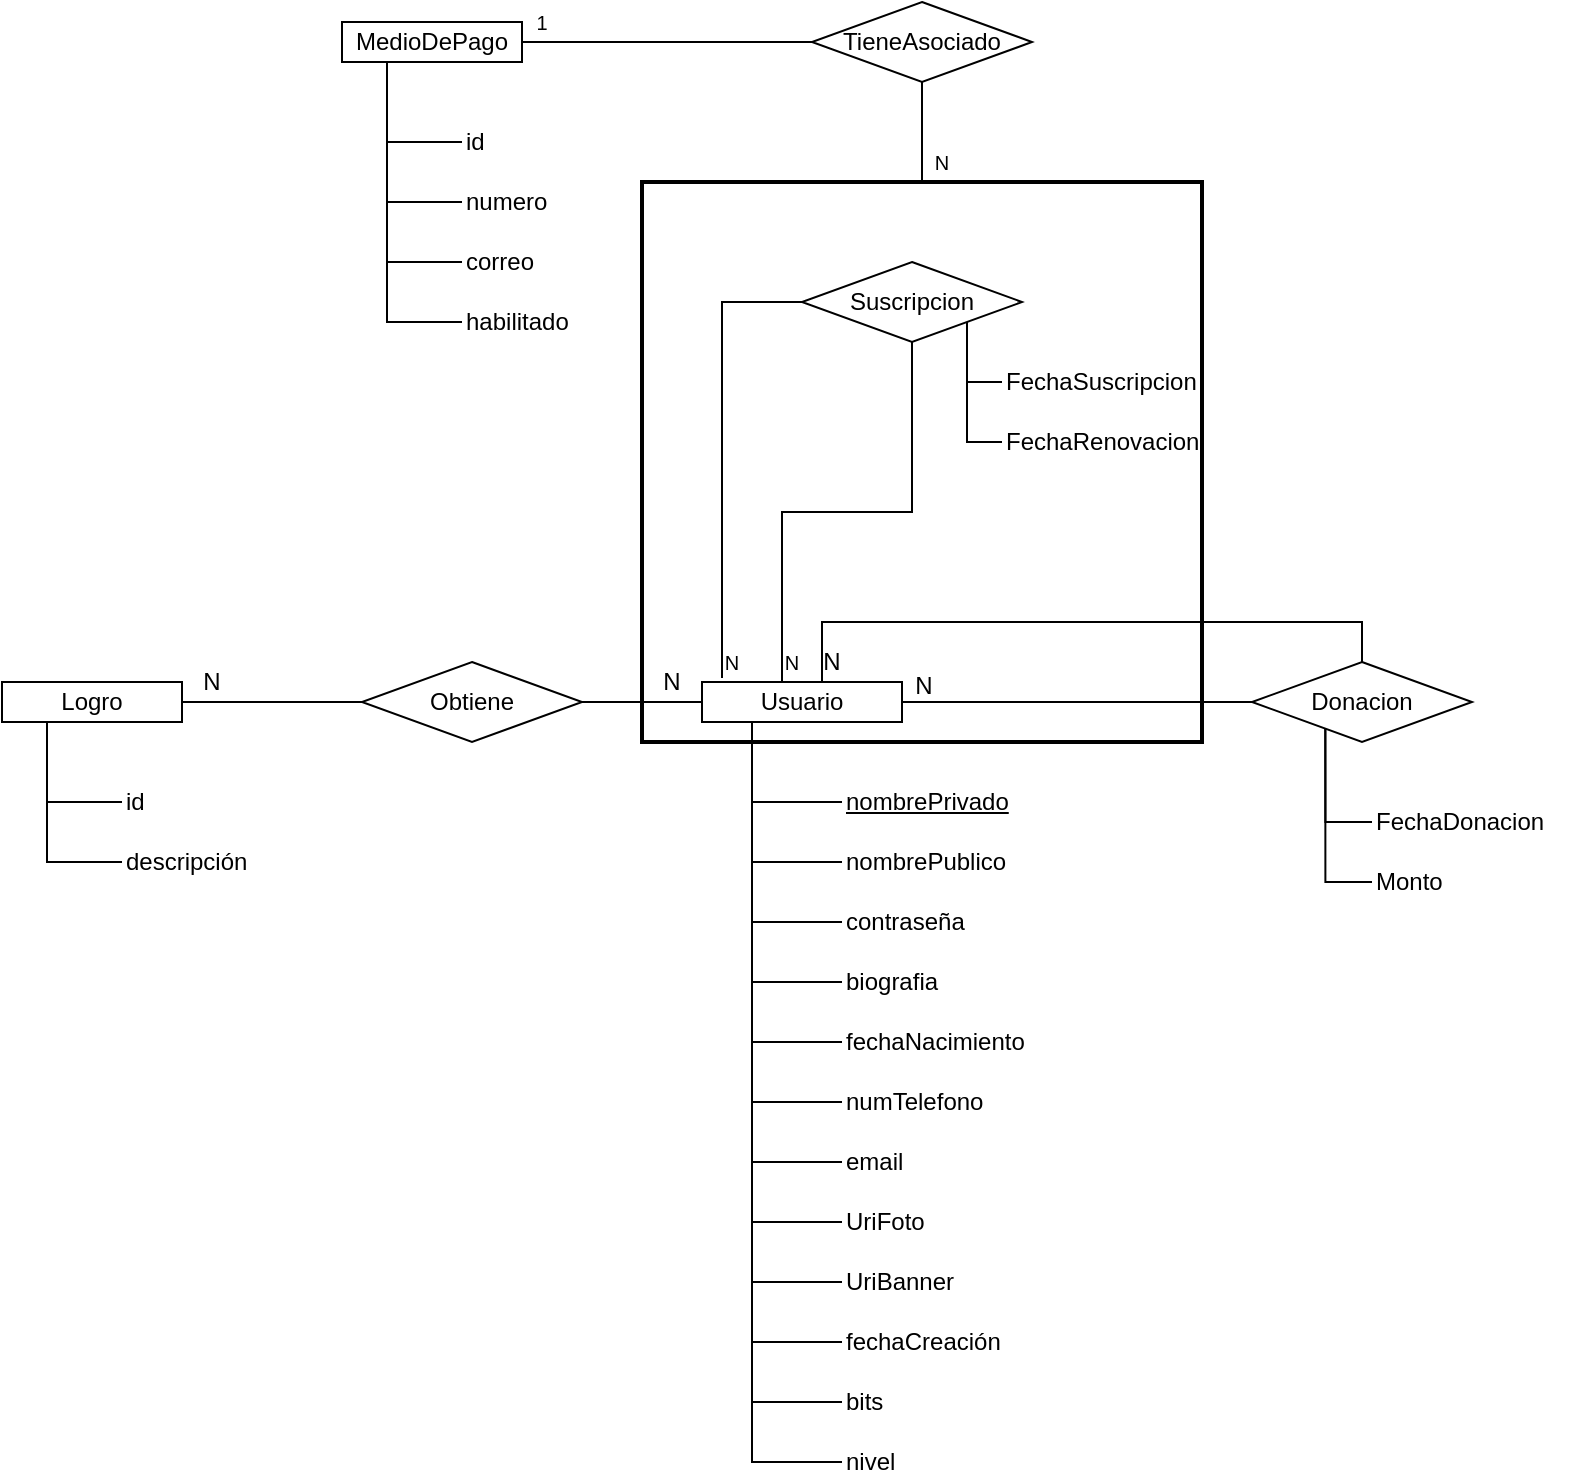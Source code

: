<mxfile version="18.0.7" type="device"><diagram id="gyxI-lUqfUEs2V3jG0Je" name="Page-1"><mxGraphModel dx="1426" dy="1930" grid="1" gridSize="10" guides="1" tooltips="1" connect="1" arrows="1" fold="1" page="1" pageScale="1" pageWidth="850" pageHeight="1100" math="0" shadow="0"><root><mxCell id="0"/><mxCell id="1" parent="0"/><mxCell id="cmgvdEAQmoXlq0hkeJHh-30" value="" style="group" vertex="1" connectable="0" parent="1"><mxGeometry x="430" y="190" width="155" height="400" as="geometry"/></mxCell><mxCell id="cmgvdEAQmoXlq0hkeJHh-1" value="Usuario" style="whiteSpace=wrap;html=1;" vertex="1" parent="cmgvdEAQmoXlq0hkeJHh-30"><mxGeometry x="-20" width="100" height="20" as="geometry"/></mxCell><mxCell id="cmgvdEAQmoXlq0hkeJHh-2" value="nombrePrivado" style="text;html=1;strokeColor=none;fillColor=none;align=left;verticalAlign=middle;whiteSpace=wrap;rounded=0;fontStyle=4" vertex="1" parent="cmgvdEAQmoXlq0hkeJHh-30"><mxGeometry x="50" y="50" width="105" height="20" as="geometry"/></mxCell><mxCell id="cmgvdEAQmoXlq0hkeJHh-18" style="edgeStyle=orthogonalEdgeStyle;rounded=0;orthogonalLoop=1;jettySize=auto;html=1;exitX=0.25;exitY=1;exitDx=0;exitDy=0;entryX=0;entryY=0.5;entryDx=0;entryDy=0;endArrow=none;endFill=0;strokeWidth=1;" edge="1" parent="cmgvdEAQmoXlq0hkeJHh-30" source="cmgvdEAQmoXlq0hkeJHh-1" target="cmgvdEAQmoXlq0hkeJHh-2"><mxGeometry relative="1" as="geometry"/></mxCell><mxCell id="cmgvdEAQmoXlq0hkeJHh-3" value="nombrePublico" style="text;html=1;strokeColor=none;fillColor=none;align=left;verticalAlign=middle;whiteSpace=wrap;rounded=0;" vertex="1" parent="cmgvdEAQmoXlq0hkeJHh-30"><mxGeometry x="50" y="80" width="105" height="20" as="geometry"/></mxCell><mxCell id="cmgvdEAQmoXlq0hkeJHh-19" style="edgeStyle=orthogonalEdgeStyle;rounded=0;orthogonalLoop=1;jettySize=auto;html=1;exitX=0.25;exitY=1;exitDx=0;exitDy=0;entryX=0;entryY=0.5;entryDx=0;entryDy=0;endArrow=none;endFill=0;strokeWidth=1;" edge="1" parent="cmgvdEAQmoXlq0hkeJHh-30" source="cmgvdEAQmoXlq0hkeJHh-1" target="cmgvdEAQmoXlq0hkeJHh-3"><mxGeometry relative="1" as="geometry"/></mxCell><mxCell id="cmgvdEAQmoXlq0hkeJHh-4" value="contraseña" style="text;html=1;strokeColor=none;fillColor=none;align=left;verticalAlign=middle;whiteSpace=wrap;rounded=0;" vertex="1" parent="cmgvdEAQmoXlq0hkeJHh-30"><mxGeometry x="50" y="110" width="105" height="20" as="geometry"/></mxCell><mxCell id="cmgvdEAQmoXlq0hkeJHh-20" style="edgeStyle=orthogonalEdgeStyle;rounded=0;orthogonalLoop=1;jettySize=auto;html=1;exitX=0.25;exitY=1;exitDx=0;exitDy=0;entryX=0;entryY=0.5;entryDx=0;entryDy=0;endArrow=none;endFill=0;strokeWidth=1;" edge="1" parent="cmgvdEAQmoXlq0hkeJHh-30" source="cmgvdEAQmoXlq0hkeJHh-1" target="cmgvdEAQmoXlq0hkeJHh-4"><mxGeometry relative="1" as="geometry"/></mxCell><mxCell id="cmgvdEAQmoXlq0hkeJHh-5" value="biografia" style="text;html=1;strokeColor=none;fillColor=none;align=left;verticalAlign=middle;whiteSpace=wrap;rounded=0;" vertex="1" parent="cmgvdEAQmoXlq0hkeJHh-30"><mxGeometry x="50" y="140" width="105" height="20" as="geometry"/></mxCell><mxCell id="cmgvdEAQmoXlq0hkeJHh-21" style="edgeStyle=orthogonalEdgeStyle;rounded=0;orthogonalLoop=1;jettySize=auto;html=1;exitX=0.25;exitY=1;exitDx=0;exitDy=0;entryX=0;entryY=0.5;entryDx=0;entryDy=0;endArrow=none;endFill=0;strokeWidth=1;" edge="1" parent="cmgvdEAQmoXlq0hkeJHh-30" source="cmgvdEAQmoXlq0hkeJHh-1" target="cmgvdEAQmoXlq0hkeJHh-5"><mxGeometry relative="1" as="geometry"/></mxCell><mxCell id="cmgvdEAQmoXlq0hkeJHh-6" value="fechaNacimiento" style="text;html=1;strokeColor=none;fillColor=none;align=left;verticalAlign=middle;whiteSpace=wrap;rounded=0;" vertex="1" parent="cmgvdEAQmoXlq0hkeJHh-30"><mxGeometry x="50" y="170" width="105" height="20" as="geometry"/></mxCell><mxCell id="cmgvdEAQmoXlq0hkeJHh-22" style="edgeStyle=orthogonalEdgeStyle;rounded=0;orthogonalLoop=1;jettySize=auto;html=1;exitX=0.25;exitY=1;exitDx=0;exitDy=0;entryX=0;entryY=0.5;entryDx=0;entryDy=0;endArrow=none;endFill=0;strokeWidth=1;" edge="1" parent="cmgvdEAQmoXlq0hkeJHh-30" source="cmgvdEAQmoXlq0hkeJHh-1" target="cmgvdEAQmoXlq0hkeJHh-6"><mxGeometry relative="1" as="geometry"/></mxCell><mxCell id="cmgvdEAQmoXlq0hkeJHh-7" value="numTelefono" style="text;html=1;strokeColor=none;fillColor=none;align=left;verticalAlign=middle;whiteSpace=wrap;rounded=0;" vertex="1" parent="cmgvdEAQmoXlq0hkeJHh-30"><mxGeometry x="50" y="200" width="105" height="20" as="geometry"/></mxCell><mxCell id="cmgvdEAQmoXlq0hkeJHh-23" style="edgeStyle=orthogonalEdgeStyle;rounded=0;orthogonalLoop=1;jettySize=auto;html=1;exitX=0.25;exitY=1;exitDx=0;exitDy=0;entryX=0;entryY=0.5;entryDx=0;entryDy=0;endArrow=none;endFill=0;strokeWidth=1;" edge="1" parent="cmgvdEAQmoXlq0hkeJHh-30" source="cmgvdEAQmoXlq0hkeJHh-1" target="cmgvdEAQmoXlq0hkeJHh-7"><mxGeometry relative="1" as="geometry"/></mxCell><mxCell id="cmgvdEAQmoXlq0hkeJHh-8" value="email" style="text;html=1;strokeColor=none;fillColor=none;align=left;verticalAlign=middle;whiteSpace=wrap;rounded=0;" vertex="1" parent="cmgvdEAQmoXlq0hkeJHh-30"><mxGeometry x="50" y="230" width="105" height="20" as="geometry"/></mxCell><mxCell id="cmgvdEAQmoXlq0hkeJHh-24" style="edgeStyle=orthogonalEdgeStyle;rounded=0;orthogonalLoop=1;jettySize=auto;html=1;exitX=0.25;exitY=1;exitDx=0;exitDy=0;entryX=0;entryY=0.5;entryDx=0;entryDy=0;endArrow=none;endFill=0;strokeWidth=1;" edge="1" parent="cmgvdEAQmoXlq0hkeJHh-30" source="cmgvdEAQmoXlq0hkeJHh-1" target="cmgvdEAQmoXlq0hkeJHh-8"><mxGeometry relative="1" as="geometry"/></mxCell><mxCell id="cmgvdEAQmoXlq0hkeJHh-9" value="UriFoto" style="text;html=1;strokeColor=none;fillColor=none;align=left;verticalAlign=middle;whiteSpace=wrap;rounded=0;" vertex="1" parent="cmgvdEAQmoXlq0hkeJHh-30"><mxGeometry x="50" y="260" width="105" height="20" as="geometry"/></mxCell><mxCell id="cmgvdEAQmoXlq0hkeJHh-25" style="edgeStyle=orthogonalEdgeStyle;rounded=0;orthogonalLoop=1;jettySize=auto;html=1;exitX=0.25;exitY=1;exitDx=0;exitDy=0;entryX=0;entryY=0.5;entryDx=0;entryDy=0;endArrow=none;endFill=0;strokeWidth=1;" edge="1" parent="cmgvdEAQmoXlq0hkeJHh-30" source="cmgvdEAQmoXlq0hkeJHh-1" target="cmgvdEAQmoXlq0hkeJHh-9"><mxGeometry relative="1" as="geometry"/></mxCell><mxCell id="cmgvdEAQmoXlq0hkeJHh-10" value="UriBanner" style="text;html=1;strokeColor=none;fillColor=none;align=left;verticalAlign=middle;whiteSpace=wrap;rounded=0;" vertex="1" parent="cmgvdEAQmoXlq0hkeJHh-30"><mxGeometry x="50" y="290" width="105" height="20" as="geometry"/></mxCell><mxCell id="cmgvdEAQmoXlq0hkeJHh-26" style="edgeStyle=orthogonalEdgeStyle;rounded=0;orthogonalLoop=1;jettySize=auto;html=1;exitX=0.25;exitY=1;exitDx=0;exitDy=0;entryX=0;entryY=0.5;entryDx=0;entryDy=0;endArrow=none;endFill=0;strokeWidth=1;" edge="1" parent="cmgvdEAQmoXlq0hkeJHh-30" source="cmgvdEAQmoXlq0hkeJHh-1" target="cmgvdEAQmoXlq0hkeJHh-10"><mxGeometry relative="1" as="geometry"/></mxCell><mxCell id="cmgvdEAQmoXlq0hkeJHh-11" value="fechaCreación" style="text;html=1;strokeColor=none;fillColor=none;align=left;verticalAlign=middle;whiteSpace=wrap;rounded=0;" vertex="1" parent="cmgvdEAQmoXlq0hkeJHh-30"><mxGeometry x="50" y="320" width="105" height="20" as="geometry"/></mxCell><mxCell id="cmgvdEAQmoXlq0hkeJHh-27" style="edgeStyle=orthogonalEdgeStyle;rounded=0;orthogonalLoop=1;jettySize=auto;html=1;exitX=0.25;exitY=1;exitDx=0;exitDy=0;entryX=0;entryY=0.5;entryDx=0;entryDy=0;endArrow=none;endFill=0;strokeWidth=1;" edge="1" parent="cmgvdEAQmoXlq0hkeJHh-30" source="cmgvdEAQmoXlq0hkeJHh-1" target="cmgvdEAQmoXlq0hkeJHh-11"><mxGeometry relative="1" as="geometry"/></mxCell><mxCell id="cmgvdEAQmoXlq0hkeJHh-12" value="bits" style="text;html=1;strokeColor=none;fillColor=none;align=left;verticalAlign=middle;whiteSpace=wrap;rounded=0;" vertex="1" parent="cmgvdEAQmoXlq0hkeJHh-30"><mxGeometry x="50" y="350" width="105" height="20" as="geometry"/></mxCell><mxCell id="cmgvdEAQmoXlq0hkeJHh-28" style="edgeStyle=orthogonalEdgeStyle;rounded=0;orthogonalLoop=1;jettySize=auto;html=1;exitX=0.25;exitY=1;exitDx=0;exitDy=0;entryX=0;entryY=0.5;entryDx=0;entryDy=0;endArrow=none;endFill=0;strokeWidth=1;" edge="1" parent="cmgvdEAQmoXlq0hkeJHh-30" source="cmgvdEAQmoXlq0hkeJHh-1" target="cmgvdEAQmoXlq0hkeJHh-12"><mxGeometry relative="1" as="geometry"/></mxCell><mxCell id="cmgvdEAQmoXlq0hkeJHh-13" value="nivel" style="text;html=1;strokeColor=none;fillColor=none;align=left;verticalAlign=middle;whiteSpace=wrap;rounded=0;" vertex="1" parent="cmgvdEAQmoXlq0hkeJHh-30"><mxGeometry x="50" y="380" width="105" height="20" as="geometry"/></mxCell><mxCell id="cmgvdEAQmoXlq0hkeJHh-29" style="edgeStyle=orthogonalEdgeStyle;rounded=0;orthogonalLoop=1;jettySize=auto;html=1;exitX=0.25;exitY=1;exitDx=0;exitDy=0;entryX=0;entryY=0.5;entryDx=0;entryDy=0;endArrow=none;endFill=0;strokeWidth=1;" edge="1" parent="cmgvdEAQmoXlq0hkeJHh-30" source="cmgvdEAQmoXlq0hkeJHh-1" target="cmgvdEAQmoXlq0hkeJHh-13"><mxGeometry relative="1" as="geometry"/></mxCell><mxCell id="cmgvdEAQmoXlq0hkeJHh-61" value="N" style="text;html=1;strokeColor=none;fillColor=none;align=center;verticalAlign=middle;whiteSpace=wrap;rounded=0;" vertex="1" parent="cmgvdEAQmoXlq0hkeJHh-30"><mxGeometry x="76" y="-8" width="30" height="20" as="geometry"/></mxCell><mxCell id="cmgvdEAQmoXlq0hkeJHh-60" style="edgeStyle=orthogonalEdgeStyle;rounded=0;orthogonalLoop=1;jettySize=auto;html=1;entryX=1;entryY=0.5;entryDx=0;entryDy=0;endArrow=none;endFill=0;strokeWidth=1;" edge="1" parent="1" source="cmgvdEAQmoXlq0hkeJHh-32" target="cmgvdEAQmoXlq0hkeJHh-1"><mxGeometry relative="1" as="geometry"/></mxCell><mxCell id="cmgvdEAQmoXlq0hkeJHh-32" value="Donacion" style="rhombus;whiteSpace=wrap;html=1;" vertex="1" parent="1"><mxGeometry x="685" y="180" width="110" height="40" as="geometry"/></mxCell><mxCell id="cmgvdEAQmoXlq0hkeJHh-33" value="FechaDonacion" style="text;html=1;strokeColor=none;fillColor=none;align=left;verticalAlign=middle;whiteSpace=wrap;rounded=0;" vertex="1" parent="1"><mxGeometry x="745" y="250" width="105" height="20" as="geometry"/></mxCell><mxCell id="cmgvdEAQmoXlq0hkeJHh-34" style="edgeStyle=orthogonalEdgeStyle;rounded=0;orthogonalLoop=1;jettySize=auto;html=1;exitX=0.25;exitY=1;exitDx=0;exitDy=0;entryX=0;entryY=0.5;entryDx=0;entryDy=0;endArrow=none;endFill=0;strokeWidth=1;" edge="1" parent="1" source="cmgvdEAQmoXlq0hkeJHh-32" target="cmgvdEAQmoXlq0hkeJHh-33"><mxGeometry relative="1" as="geometry"/></mxCell><mxCell id="cmgvdEAQmoXlq0hkeJHh-35" value="Monto" style="text;html=1;strokeColor=none;fillColor=none;align=left;verticalAlign=middle;whiteSpace=wrap;rounded=0;" vertex="1" parent="1"><mxGeometry x="745" y="280" width="105" height="20" as="geometry"/></mxCell><mxCell id="cmgvdEAQmoXlq0hkeJHh-36" style="edgeStyle=orthogonalEdgeStyle;rounded=0;orthogonalLoop=1;jettySize=auto;html=1;exitX=0.25;exitY=1;exitDx=0;exitDy=0;entryX=0;entryY=0.5;entryDx=0;entryDy=0;endArrow=none;endFill=0;strokeWidth=1;" edge="1" parent="1" source="cmgvdEAQmoXlq0hkeJHh-32" target="cmgvdEAQmoXlq0hkeJHh-35"><mxGeometry relative="1" as="geometry"/></mxCell><mxCell id="cmgvdEAQmoXlq0hkeJHh-59" style="edgeStyle=orthogonalEdgeStyle;rounded=0;orthogonalLoop=1;jettySize=auto;html=1;entryX=0.5;entryY=0;entryDx=0;entryDy=0;endArrow=none;endFill=0;strokeWidth=1;" edge="1" parent="1" source="cmgvdEAQmoXlq0hkeJHh-1" target="cmgvdEAQmoXlq0hkeJHh-32"><mxGeometry relative="1" as="geometry"><Array as="points"><mxPoint x="470" y="160"/><mxPoint x="740" y="160"/></Array></mxGeometry></mxCell><mxCell id="cmgvdEAQmoXlq0hkeJHh-62" value="N" style="text;html=1;strokeColor=none;fillColor=none;align=center;verticalAlign=middle;whiteSpace=wrap;rounded=0;" vertex="1" parent="1"><mxGeometry x="460" y="170" width="30" height="20" as="geometry"/></mxCell><mxCell id="cmgvdEAQmoXlq0hkeJHh-63" value="Logro" style="whiteSpace=wrap;html=1;" vertex="1" parent="1"><mxGeometry x="60" y="190" width="90" height="20" as="geometry"/></mxCell><mxCell id="cmgvdEAQmoXlq0hkeJHh-64" value="id" style="text;html=1;strokeColor=none;fillColor=none;align=left;verticalAlign=middle;whiteSpace=wrap;rounded=0;" vertex="1" parent="1"><mxGeometry x="120" y="240" width="40" height="20" as="geometry"/></mxCell><mxCell id="cmgvdEAQmoXlq0hkeJHh-65" style="edgeStyle=orthogonalEdgeStyle;rounded=0;orthogonalLoop=1;jettySize=auto;html=1;exitX=0.25;exitY=1;exitDx=0;exitDy=0;entryX=0;entryY=0.5;entryDx=0;entryDy=0;endArrow=none;endFill=0;strokeWidth=1;" edge="1" parent="1" source="cmgvdEAQmoXlq0hkeJHh-63" target="cmgvdEAQmoXlq0hkeJHh-64"><mxGeometry relative="1" as="geometry"/></mxCell><mxCell id="cmgvdEAQmoXlq0hkeJHh-66" value="descripción" style="text;html=1;strokeColor=none;fillColor=none;align=left;verticalAlign=middle;whiteSpace=wrap;rounded=0;" vertex="1" parent="1"><mxGeometry x="120" y="270" width="70" height="20" as="geometry"/></mxCell><mxCell id="cmgvdEAQmoXlq0hkeJHh-67" style="edgeStyle=orthogonalEdgeStyle;rounded=0;orthogonalLoop=1;jettySize=auto;html=1;exitX=0.25;exitY=1;exitDx=0;exitDy=0;entryX=0;entryY=0.5;entryDx=0;entryDy=0;endArrow=none;endFill=0;strokeWidth=1;" edge="1" parent="1" source="cmgvdEAQmoXlq0hkeJHh-63" target="cmgvdEAQmoXlq0hkeJHh-66"><mxGeometry relative="1" as="geometry"/></mxCell><mxCell id="cmgvdEAQmoXlq0hkeJHh-74" style="edgeStyle=orthogonalEdgeStyle;rounded=0;orthogonalLoop=1;jettySize=auto;html=1;entryX=1;entryY=0.5;entryDx=0;entryDy=0;endArrow=none;endFill=0;strokeWidth=1;" edge="1" parent="1" source="cmgvdEAQmoXlq0hkeJHh-68" target="cmgvdEAQmoXlq0hkeJHh-63"><mxGeometry relative="1" as="geometry"/></mxCell><mxCell id="cmgvdEAQmoXlq0hkeJHh-68" value="Obtiene" style="rhombus;whiteSpace=wrap;html=1;" vertex="1" parent="1"><mxGeometry x="240" y="180" width="110" height="40" as="geometry"/></mxCell><mxCell id="cmgvdEAQmoXlq0hkeJHh-73" style="edgeStyle=orthogonalEdgeStyle;rounded=0;orthogonalLoop=1;jettySize=auto;html=1;entryX=1;entryY=0.5;entryDx=0;entryDy=0;endArrow=none;endFill=0;strokeWidth=1;" edge="1" parent="1" source="cmgvdEAQmoXlq0hkeJHh-1" target="cmgvdEAQmoXlq0hkeJHh-68"><mxGeometry relative="1" as="geometry"/></mxCell><mxCell id="cmgvdEAQmoXlq0hkeJHh-75" value="N" style="text;html=1;strokeColor=none;fillColor=none;align=center;verticalAlign=middle;whiteSpace=wrap;rounded=0;" vertex="1" parent="1"><mxGeometry x="380" y="180" width="30" height="20" as="geometry"/></mxCell><mxCell id="cmgvdEAQmoXlq0hkeJHh-76" value="N" style="text;html=1;strokeColor=none;fillColor=none;align=center;verticalAlign=middle;whiteSpace=wrap;rounded=0;" vertex="1" parent="1"><mxGeometry x="150" y="180" width="30" height="20" as="geometry"/></mxCell><mxCell id="cmgvdEAQmoXlq0hkeJHh-85" style="edgeStyle=orthogonalEdgeStyle;rounded=0;orthogonalLoop=1;jettySize=auto;html=1;exitX=0.25;exitY=1;exitDx=0;exitDy=0;entryX=0;entryY=0.5;entryDx=0;entryDy=0;endArrow=none;endFill=0;strokeWidth=1;" edge="1" parent="1" source="cmgvdEAQmoXlq0hkeJHh-77" target="cmgvdEAQmoXlq0hkeJHh-83"><mxGeometry relative="1" as="geometry"/></mxCell><mxCell id="cmgvdEAQmoXlq0hkeJHh-86" style="edgeStyle=orthogonalEdgeStyle;rounded=0;orthogonalLoop=1;jettySize=auto;html=1;exitX=0.25;exitY=1;exitDx=0;exitDy=0;entryX=0;entryY=0.5;entryDx=0;entryDy=0;endArrow=none;endFill=0;strokeWidth=1;" edge="1" parent="1" source="cmgvdEAQmoXlq0hkeJHh-77" target="cmgvdEAQmoXlq0hkeJHh-84"><mxGeometry relative="1" as="geometry"/></mxCell><mxCell id="cmgvdEAQmoXlq0hkeJHh-110" style="edgeStyle=orthogonalEdgeStyle;rounded=0;orthogonalLoop=1;jettySize=auto;html=1;entryX=0;entryY=0.5;entryDx=0;entryDy=0;fontSize=10;endArrow=none;endFill=0;strokeWidth=1;" edge="1" parent="1" source="cmgvdEAQmoXlq0hkeJHh-77" target="cmgvdEAQmoXlq0hkeJHh-107"><mxGeometry relative="1" as="geometry"/></mxCell><mxCell id="cmgvdEAQmoXlq0hkeJHh-77" value="MedioDePago" style="whiteSpace=wrap;html=1;" vertex="1" parent="1"><mxGeometry x="230" y="-140" width="90" height="20" as="geometry"/></mxCell><mxCell id="cmgvdEAQmoXlq0hkeJHh-78" value="id" style="text;html=1;strokeColor=none;fillColor=none;align=left;verticalAlign=middle;whiteSpace=wrap;rounded=0;" vertex="1" parent="1"><mxGeometry x="290" y="-90" width="40" height="20" as="geometry"/></mxCell><mxCell id="cmgvdEAQmoXlq0hkeJHh-79" style="edgeStyle=orthogonalEdgeStyle;rounded=0;orthogonalLoop=1;jettySize=auto;html=1;exitX=0.25;exitY=1;exitDx=0;exitDy=0;entryX=0;entryY=0.5;entryDx=0;entryDy=0;endArrow=none;endFill=0;strokeWidth=1;" edge="1" parent="1" source="cmgvdEAQmoXlq0hkeJHh-77" target="cmgvdEAQmoXlq0hkeJHh-78"><mxGeometry relative="1" as="geometry"/></mxCell><mxCell id="cmgvdEAQmoXlq0hkeJHh-80" value="numero" style="text;html=1;strokeColor=none;fillColor=none;align=left;verticalAlign=middle;whiteSpace=wrap;rounded=0;" vertex="1" parent="1"><mxGeometry x="290" y="-60" width="70" height="20" as="geometry"/></mxCell><mxCell id="cmgvdEAQmoXlq0hkeJHh-81" style="edgeStyle=orthogonalEdgeStyle;rounded=0;orthogonalLoop=1;jettySize=auto;html=1;exitX=0.25;exitY=1;exitDx=0;exitDy=0;entryX=0;entryY=0.5;entryDx=0;entryDy=0;endArrow=none;endFill=0;strokeWidth=1;" edge="1" parent="1" source="cmgvdEAQmoXlq0hkeJHh-77" target="cmgvdEAQmoXlq0hkeJHh-80"><mxGeometry relative="1" as="geometry"/></mxCell><mxCell id="cmgvdEAQmoXlq0hkeJHh-83" value="correo" style="text;html=1;strokeColor=none;fillColor=none;align=left;verticalAlign=middle;whiteSpace=wrap;rounded=0;" vertex="1" parent="1"><mxGeometry x="290" y="-30" width="70" height="20" as="geometry"/></mxCell><mxCell id="cmgvdEAQmoXlq0hkeJHh-84" value="habilitado" style="text;html=1;strokeColor=none;fillColor=none;align=left;verticalAlign=middle;whiteSpace=wrap;rounded=0;" vertex="1" parent="1"><mxGeometry x="290" width="70" height="20" as="geometry"/></mxCell><mxCell id="cmgvdEAQmoXlq0hkeJHh-100" style="edgeStyle=orthogonalEdgeStyle;rounded=0;orthogonalLoop=1;jettySize=auto;html=1;exitX=1;exitY=1;exitDx=0;exitDy=0;entryX=0;entryY=0.5;entryDx=0;entryDy=0;endArrow=none;endFill=0;strokeWidth=1;" edge="1" parent="1" source="cmgvdEAQmoXlq0hkeJHh-87" target="cmgvdEAQmoXlq0hkeJHh-90"><mxGeometry relative="1" as="geometry"><Array as="points"><mxPoint x="543" y="70"/></Array></mxGeometry></mxCell><mxCell id="cmgvdEAQmoXlq0hkeJHh-101" style="edgeStyle=orthogonalEdgeStyle;rounded=0;orthogonalLoop=1;jettySize=auto;html=1;exitX=1;exitY=1;exitDx=0;exitDy=0;entryX=0;entryY=0.5;entryDx=0;entryDy=0;endArrow=none;endFill=0;strokeWidth=1;" edge="1" parent="1" source="cmgvdEAQmoXlq0hkeJHh-87" target="cmgvdEAQmoXlq0hkeJHh-88"><mxGeometry relative="1" as="geometry"><Array as="points"><mxPoint x="543" y="40"/></Array></mxGeometry></mxCell><mxCell id="cmgvdEAQmoXlq0hkeJHh-104" style="edgeStyle=orthogonalEdgeStyle;rounded=0;orthogonalLoop=1;jettySize=auto;html=1;entryX=0.1;entryY=-0.1;entryDx=0;entryDy=0;entryPerimeter=0;endArrow=none;endFill=0;strokeWidth=1;" edge="1" parent="1" source="cmgvdEAQmoXlq0hkeJHh-87" target="cmgvdEAQmoXlq0hkeJHh-1"><mxGeometry relative="1" as="geometry"><Array as="points"><mxPoint x="420"/></Array></mxGeometry></mxCell><mxCell id="cmgvdEAQmoXlq0hkeJHh-87" value="Suscripcion" style="rhombus;whiteSpace=wrap;html=1;" vertex="1" parent="1"><mxGeometry x="460" y="-20" width="110" height="40" as="geometry"/></mxCell><mxCell id="cmgvdEAQmoXlq0hkeJHh-88" value="FechaSuscripcion" style="text;html=1;strokeColor=none;fillColor=none;align=left;verticalAlign=middle;whiteSpace=wrap;rounded=0;" vertex="1" parent="1"><mxGeometry x="560" y="30" width="105" height="20" as="geometry"/></mxCell><mxCell id="cmgvdEAQmoXlq0hkeJHh-90" value="FechaRenovacion" style="text;html=1;strokeColor=none;fillColor=none;align=left;verticalAlign=middle;whiteSpace=wrap;rounded=0;" vertex="1" parent="1"><mxGeometry x="560" y="60" width="105" height="20" as="geometry"/></mxCell><mxCell id="cmgvdEAQmoXlq0hkeJHh-102" value="" style="whiteSpace=wrap;html=1;aspect=fixed;fillColor=none;strokeWidth=2;" vertex="1" parent="1"><mxGeometry x="380" y="-60" width="280" height="280" as="geometry"/></mxCell><mxCell id="cmgvdEAQmoXlq0hkeJHh-97" style="edgeStyle=orthogonalEdgeStyle;rounded=0;orthogonalLoop=1;jettySize=auto;html=1;entryX=0.5;entryY=1;entryDx=0;entryDy=0;endArrow=none;endFill=0;strokeWidth=1;" edge="1" parent="1" source="cmgvdEAQmoXlq0hkeJHh-1" target="cmgvdEAQmoXlq0hkeJHh-87"><mxGeometry relative="1" as="geometry"><Array as="points"><mxPoint x="450" y="105"/><mxPoint x="515" y="105"/></Array></mxGeometry></mxCell><mxCell id="cmgvdEAQmoXlq0hkeJHh-105" value="N" style="text;html=1;strokeColor=none;fillColor=none;align=center;verticalAlign=middle;whiteSpace=wrap;rounded=0;fontSize=10;" vertex="1" parent="1"><mxGeometry x="440" y="170" width="30" height="20" as="geometry"/></mxCell><mxCell id="cmgvdEAQmoXlq0hkeJHh-106" value="N" style="text;html=1;strokeColor=none;fillColor=none;align=center;verticalAlign=middle;whiteSpace=wrap;rounded=0;fontSize=10;" vertex="1" parent="1"><mxGeometry x="415" y="170" width="20" height="20" as="geometry"/></mxCell><mxCell id="cmgvdEAQmoXlq0hkeJHh-111" style="edgeStyle=orthogonalEdgeStyle;rounded=0;orthogonalLoop=1;jettySize=auto;html=1;entryX=0.5;entryY=0;entryDx=0;entryDy=0;fontSize=10;endArrow=none;endFill=0;strokeWidth=1;" edge="1" parent="1" source="cmgvdEAQmoXlq0hkeJHh-107" target="cmgvdEAQmoXlq0hkeJHh-102"><mxGeometry relative="1" as="geometry"/></mxCell><mxCell id="cmgvdEAQmoXlq0hkeJHh-107" value="TieneAsociado" style="rhombus;whiteSpace=wrap;html=1;" vertex="1" parent="1"><mxGeometry x="465" y="-150" width="110" height="40" as="geometry"/></mxCell><mxCell id="cmgvdEAQmoXlq0hkeJHh-112" value="N" style="text;html=1;strokeColor=none;fillColor=none;align=center;verticalAlign=middle;whiteSpace=wrap;rounded=0;fontSize=10;" vertex="1" parent="1"><mxGeometry x="520" y="-80" width="20" height="20" as="geometry"/></mxCell><mxCell id="cmgvdEAQmoXlq0hkeJHh-113" value="1" style="text;html=1;strokeColor=none;fillColor=none;align=center;verticalAlign=middle;whiteSpace=wrap;rounded=0;fontSize=10;" vertex="1" parent="1"><mxGeometry x="320" y="-150" width="20" height="20" as="geometry"/></mxCell></root></mxGraphModel></diagram></mxfile>